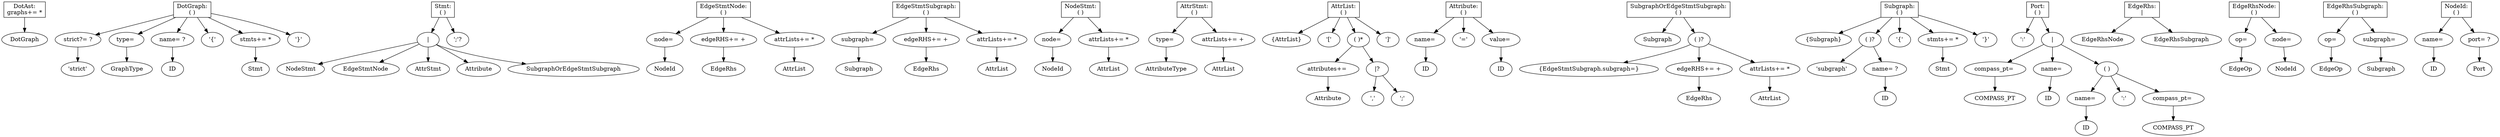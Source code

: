 /*
 * https://blogs.itemis.com/en/pro-tip-visualizing-xtext-grammars-with-eclipse-gef
 */
digraph G {
	assignment1578587450 [shape=record,label="DotAst:\ngraphs+= *"];
	rulecall1052317717 [label=DotGraph];
	group1457263953 [shape=record,label="DotGraph:\n( )"];
	assignment271379554 [label="strict?= ?"];
	keyword1962329560 [label="'strict'"];
	assignment41489123 [label="type= "];
	rulecall884603232 [label=GraphType];
	assignment1124162665 [label="name= ?"];
	rulecall26970580 [label=ID];
	keyword1270836494 [label="'{'"];
	assignment817299424 [label="stmts+= *"];
	rulecall2031951755 [label=Stmt];
	keyword605420629 [label="'}'"];
	group351417028 [shape=record,label="Stmt:\n( )"];
	alternatives331122245 [label="\|"];
	rulecall38544126 [label=NodeStmt];
	rulecall154173878 [label=EdgeStmtNode];
	rulecall215082566 [label=AttrStmt];
	rulecall2074658615 [label=Attribute];
	rulecall412111214 [label=SubgraphOrEdgeStmtSubgraph];
	keyword362827515 [label="';'?"];
	group381708767 [shape=record,label="EdgeStmtNode:\n( )"];
	assignment736920911 [label="node= "];
	rulecall837659261 [label=NodeId];
	assignment648936749 [label="edgeRHS+= +"];
	rulecall859236022 [label=EdgeRhs];
	assignment2084559714 [label="attrLists+= *"];
	rulecall542980314 [label=AttrList];
	group1766911337 [shape=record,label="EdgeStmtSubgraph:\n( )"];
	assignment1842853283 [label="subgraph= "];
	rulecall1865516976 [label="Subgraph"];
	assignment644082020 [label="edgeRHS+= +"];
	rulecall1219916644 [label=EdgeRhs];
	assignment412925308 [label="attrLists+= *"];
	rulecall2079565272 [label=AttrList];
	group1122130699 [shape=record,label="NodeStmt:\n( )"];
	assignment968113504 [label="node= "];
	rulecall1153302647 [label=NodeId];
	assignment570794077 [label="attrLists+= *"];
	rulecall1928301845 [label=AttrList];
	group1789452565 [shape=record,label="AttrStmt:\n( )"];
	assignment1579280783 [label="type= "];
	rulecall1370074462 [label=AttributeType];
	assignment1595938139 [label="attrLists+= +"];
	rulecall1923999715 [label=AttrList];
	group596706728 [shape=record,label="AttrList:\n( )"];
	action1070501849 [label="{AttrList}"];
	keyword1620823990 [label="'\['"];
	group2106900153 [label="( )*"];
	assignment1443055846 [label="attributes+= "];
	rulecall502838712 [label=Attribute];
	alternatives589311950 [label="\|?"];
	keyword2073640037 [label="','"];
	keyword932257672 [label="';'"];
	keyword1864116663 [label="'\]'"];
	group1298146757 [shape=record,label="Attribute:\n( )"];
	assignment2133344792 [label="name= "];
	rulecall1081769770 [label=ID];
	keyword1319483139 [label="'='"];
	assignment44559647 [label="value= "];
	rulecall1067599825 [label=ID];
	group749927456 [shape=record,label="SubgraphOrEdgeStmtSubgraph:\n( )"];
	rulecall1330400026 [label="Subgraph"];
	group1916700921 [label="( )?"];
	action1594873248 [label="{EdgeStmtSubgraph.subgraph=}"];
	assignment1692885405 [label="edgeRHS+= +"];
	rulecall1230955136 [label=EdgeRhs];
	assignment1336001042 [label="attrLists+= *"];
	rulecall1856158867 [label=AttrList];
	group823575379 [shape=record,label="Subgraph:\n( )"];
	action258112787 [label="{Subgraph}"];
	group1318227903 [label="( )?"];
	keyword892335322 [label="'subgraph'"];
	assignment841262455 [label="name= ?"];
	rulecall775081157 [label=ID];
	keyword1955021259 [label="'{'"];
	assignment1044705957 [label="stmts+= *"];
	rulecall693958407 [label=Stmt];
	keyword288379405 [label="'}'"];
	group1601687801 [shape=record,label="Port:\n( )"];
	keyword1178587240 [label="':'"];
	alternatives144040807 [label="\|"];
	assignment455501890 [label="compass_pt= "];
	rulecall2050462663 [label="COMPASS_PT"];
	assignment1119072377 [label="name= "];
	rulecall1696263571 [label=ID];
	group1305935114 [label="( )"];
	assignment196732636 [label="name= "];
	rulecall1414967210 [label=ID];
	keyword1720891078 [label="':'"];
	assignment483797427 [label="compass_pt= "];
	rulecall1486726131 [label="COMPASS_PT"];
	alternatives970419381 [shape=record,label="EdgeRhs:\n\|"];
	rulecall1241569743 [label=EdgeRhsNode];
	rulecall1731656333 [label=EdgeRhsSubgraph];
	group1384210339 [shape=record,label="EdgeRhsNode:\n( )"];
	assignment1345401730 [label="op= "];
	rulecall481511146 [label=EdgeOp];
	assignment1275143523 [label="node= "];
	rulecall346359559 [label=NodeId];
	group1297189682 [shape=record,label="EdgeRhsSubgraph:\n( )"];
	assignment1272123492 [label="op= "];
	rulecall238816832 [label=EdgeOp];
	assignment849198527 [label="subgraph= "];
	rulecall1934932165 [label="Subgraph"];
	group551016187 [shape=record,label="NodeId:\n( )"];
	assignment1324843695 [label="name= "];
	rulecall299413131 [label=ID];
	assignment1201454821 [label="port= ?"];
	rulecall1508038883 [label=Port];
	assignment1578587450->rulecall1052317717 [];
	assignment271379554->keyword1962329560 [];
	group1457263953->assignment271379554 [];
	assignment41489123->rulecall884603232 [];
	group1457263953->assignment41489123 [];
	assignment1124162665->rulecall26970580 [];
	group1457263953->assignment1124162665 [];
	group1457263953->keyword1270836494 [];
	assignment817299424->rulecall2031951755 [];
	group1457263953->assignment817299424 [];
	group1457263953->keyword605420629 [];
	alternatives331122245->rulecall38544126 [];
	alternatives331122245->rulecall154173878 [];
	alternatives331122245->rulecall215082566 [];
	alternatives331122245->rulecall2074658615 [];
	alternatives331122245->rulecall412111214 [];
	group351417028->alternatives331122245 [];
	group351417028->keyword362827515 [];
	assignment736920911->rulecall837659261 [];
	group381708767->assignment736920911 [];
	assignment648936749->rulecall859236022 [];
	group381708767->assignment648936749 [];
	assignment2084559714->rulecall542980314 [];
	group381708767->assignment2084559714 [];
	assignment1842853283->rulecall1865516976 [];
	group1766911337->assignment1842853283 [];
	assignment644082020->rulecall1219916644 [];
	group1766911337->assignment644082020 [];
	assignment412925308->rulecall2079565272 [];
	group1766911337->assignment412925308 [];
	assignment968113504->rulecall1153302647 [];
	group1122130699->assignment968113504 [];
	assignment570794077->rulecall1928301845 [];
	group1122130699->assignment570794077 [];
	assignment1579280783->rulecall1370074462 [];
	group1789452565->assignment1579280783 [];
	assignment1595938139->rulecall1923999715 [];
	group1789452565->assignment1595938139 [];
	group596706728->action1070501849 [];
	group596706728->keyword1620823990 [];
	assignment1443055846->rulecall502838712 [];
	group2106900153->assignment1443055846 [];
	alternatives589311950->keyword2073640037 [];
	alternatives589311950->keyword932257672 [];
	group2106900153->alternatives589311950 [];
	group596706728->group2106900153 [];
	group596706728->keyword1864116663 [];
	assignment2133344792->rulecall1081769770 [];
	group1298146757->assignment2133344792 [];
	group1298146757->keyword1319483139 [];
	assignment44559647->rulecall1067599825 [];
	group1298146757->assignment44559647 [];
	group749927456->rulecall1330400026 [];
	group1916700921->action1594873248 [];
	assignment1692885405->rulecall1230955136 [];
	group1916700921->assignment1692885405 [];
	assignment1336001042->rulecall1856158867 [];
	group1916700921->assignment1336001042 [];
	group749927456->group1916700921 [];
	group823575379->action258112787 [];
	group1318227903->keyword892335322 [];
	assignment841262455->rulecall775081157 [];
	group1318227903->assignment841262455 [];
	group823575379->group1318227903 [];
	group823575379->keyword1955021259 [];
	assignment1044705957->rulecall693958407 [];
	group823575379->assignment1044705957 [];
	group823575379->keyword288379405 [];
	group1601687801->keyword1178587240 [];
	assignment455501890->rulecall2050462663 [];
	alternatives144040807->assignment455501890 [];
	assignment1119072377->rulecall1696263571 [];
	alternatives144040807->assignment1119072377 [];
	assignment196732636->rulecall1414967210 [];
	group1305935114->assignment196732636 [];
	group1305935114->keyword1720891078 [];
	assignment483797427->rulecall1486726131 [];
	group1305935114->assignment483797427 [];
	alternatives144040807->group1305935114 [];
	group1601687801->alternatives144040807 [];
	alternatives970419381->rulecall1241569743 [];
	alternatives970419381->rulecall1731656333 [];
	assignment1345401730->rulecall481511146 [];
	group1384210339->assignment1345401730 [];
	assignment1275143523->rulecall346359559 [];
	group1384210339->assignment1275143523 [];
	assignment1272123492->rulecall238816832 [];
	group1297189682->assignment1272123492 [];
	assignment849198527->rulecall1934932165 [];
	group1297189682->assignment849198527 [];
	assignment1324843695->rulecall299413131 [];
	group551016187->assignment1324843695 [];
	assignment1201454821->rulecall1508038883 [];
	group551016187->assignment1201454821 [];
}
